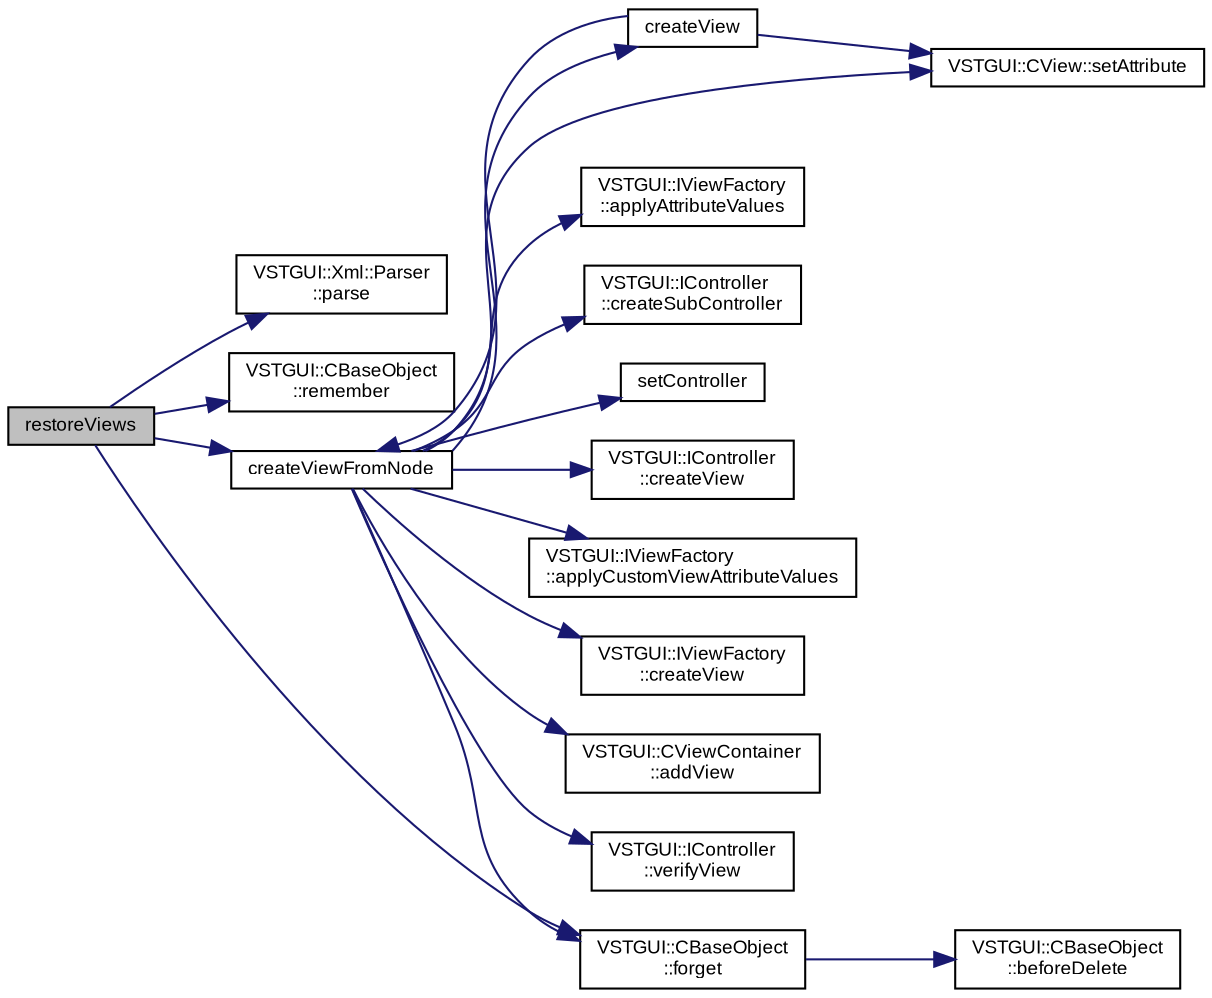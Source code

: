 digraph "restoreViews"
{
  bgcolor="transparent";
  edge [fontname="Arial",fontsize="9",labelfontname="Arial",labelfontsize="9"];
  node [fontname="Arial",fontsize="9",shape=record];
  rankdir="LR";
  Node1 [label="restoreViews",height=0.2,width=0.4,color="black", fillcolor="grey75", style="filled" fontcolor="black"];
  Node1 -> Node2 [color="midnightblue",fontsize="9",style="solid",fontname="Arial"];
  Node2 [label="VSTGUI::Xml::Parser\l::parse",height=0.2,width=0.4,color="black",URL="$class_v_s_t_g_u_i_1_1_xml_1_1_parser.html#a0e43a8f1a793361a3956e521b92f7dc9"];
  Node1 -> Node3 [color="midnightblue",fontsize="9",style="solid",fontname="Arial"];
  Node3 [label="VSTGUI::CBaseObject\l::remember",height=0.2,width=0.4,color="black",URL="$class_v_s_t_g_u_i_1_1_c_base_object.html#ada0719d1daaca4af1795018001769311",tooltip="increase refcount "];
  Node1 -> Node4 [color="midnightblue",fontsize="9",style="solid",fontname="Arial"];
  Node4 [label="createViewFromNode",height=0.2,width=0.4,color="black",URL="$class_v_s_t_g_u_i_1_1_u_i_description.html#ad17c8f72c6bf19a6a8d873e8947a3359"];
  Node4 -> Node5 [color="midnightblue",fontsize="9",style="solid",fontname="Arial"];
  Node5 [label="createView",height=0.2,width=0.4,color="black",URL="$class_v_s_t_g_u_i_1_1_u_i_description.html#a9b617a7d2bb805de4150cf2e65dade5d"];
  Node5 -> Node4 [color="midnightblue",fontsize="9",style="solid",fontname="Arial"];
  Node5 -> Node6 [color="midnightblue",fontsize="9",style="solid",fontname="Arial"];
  Node6 [label="VSTGUI::CView::setAttribute",height=0.2,width=0.4,color="black",URL="$class_v_s_t_g_u_i_1_1_c_view.html#a1fe53948e356f854b091b1cd35c512db",tooltip="set an attribute "];
  Node4 -> Node7 [color="midnightblue",fontsize="9",style="solid",fontname="Arial"];
  Node7 [label="VSTGUI::IViewFactory\l::applyAttributeValues",height=0.2,width=0.4,color="black",URL="$class_v_s_t_g_u_i_1_1_i_view_factory.html#a7656a36c599003b309891563b44f13ce"];
  Node4 -> Node8 [color="midnightblue",fontsize="9",style="solid",fontname="Arial"];
  Node8 [label="VSTGUI::IController\l::createSubController",height=0.2,width=0.4,color="black",URL="$class_v_s_t_g_u_i_1_1_i_controller.html#a8d66a2f406fc09a3eb96094287816daa"];
  Node4 -> Node9 [color="midnightblue",fontsize="9",style="solid",fontname="Arial"];
  Node9 [label="setController",height=0.2,width=0.4,color="black",URL="$class_v_s_t_g_u_i_1_1_u_i_description.html#aaca041945df8e011b28caa09604ca11b"];
  Node4 -> Node10 [color="midnightblue",fontsize="9",style="solid",fontname="Arial"];
  Node10 [label="VSTGUI::IController\l::createView",height=0.2,width=0.4,color="black",URL="$class_v_s_t_g_u_i_1_1_i_controller.html#a7b72e7a48bb34e49e7d086b7c2adca88"];
  Node4 -> Node11 [color="midnightblue",fontsize="9",style="solid",fontname="Arial"];
  Node11 [label="VSTGUI::IViewFactory\l::applyCustomViewAttributeValues",height=0.2,width=0.4,color="black",URL="$class_v_s_t_g_u_i_1_1_i_view_factory.html#a09439b2897449d04ec816b2e254c02ac"];
  Node4 -> Node12 [color="midnightblue",fontsize="9",style="solid",fontname="Arial"];
  Node12 [label="VSTGUI::IViewFactory\l::createView",height=0.2,width=0.4,color="black",URL="$class_v_s_t_g_u_i_1_1_i_view_factory.html#a723f2d60a2aca49c55737f4773f6d0a4"];
  Node4 -> Node13 [color="midnightblue",fontsize="9",style="solid",fontname="Arial"];
  Node13 [label="VSTGUI::CViewContainer\l::addView",height=0.2,width=0.4,color="black",URL="$class_v_s_t_g_u_i_1_1_c_view_container.html#aa3f0bcc0a5ac5c2a62405f6899dda689",tooltip="add a child view "];
  Node4 -> Node14 [color="midnightblue",fontsize="9",style="solid",fontname="Arial"];
  Node14 [label="VSTGUI::CBaseObject\l::forget",height=0.2,width=0.4,color="black",URL="$class_v_s_t_g_u_i_1_1_c_base_object.html#ad63e28fbe95a3458c97c60bfacd47ab8",tooltip="decrease refcount and delete object if refcount == 0 "];
  Node14 -> Node15 [color="midnightblue",fontsize="9",style="solid",fontname="Arial"];
  Node15 [label="VSTGUI::CBaseObject\l::beforeDelete",height=0.2,width=0.4,color="black",URL="$class_v_s_t_g_u_i_1_1_c_base_object.html#a7109cc8e58c631f14b338c5e60633d7b"];
  Node4 -> Node6 [color="midnightblue",fontsize="9",style="solid",fontname="Arial"];
  Node4 -> Node16 [color="midnightblue",fontsize="9",style="solid",fontname="Arial"];
  Node16 [label="VSTGUI::IController\l::verifyView",height=0.2,width=0.4,color="black",URL="$class_v_s_t_g_u_i_1_1_i_controller.html#a750f4ee649e3e454cb24c9dab6831869"];
  Node1 -> Node14 [color="midnightblue",fontsize="9",style="solid",fontname="Arial"];
}
